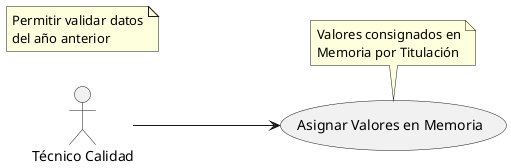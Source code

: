 @startuml
left to right direction

actor "Técnico Calidad" as tec

usecase "Asignar Valores en Memoria" as asignarValores
note top of asignarValores
    Valores consignados en
    Memoria por Titulación
end note

note "Permitir validar datos\ndel año anterior" as valoresDef

tec ---> asignarValores
@enduml